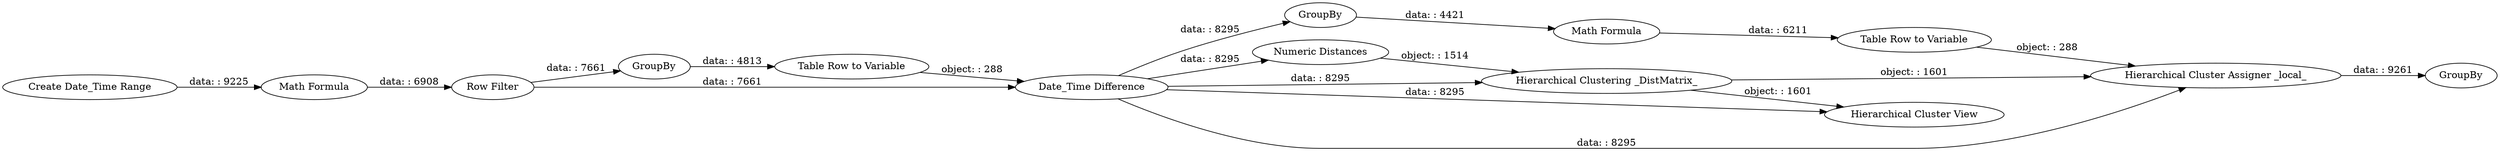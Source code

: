 digraph {
	"8678115167582109580_22" [label=GroupBy]
	"8678115167582109580_19" [label="Math Formula"]
	"8678115167582109580_18" [label=GroupBy]
	"8678115167582109580_15" [label="Hierarchical Clustering _DistMatrix_"]
	"8678115167582109580_8" [label="Numeric Distances"]
	"8678115167582109580_20" [label="Table Row to Variable"]
	"8678115167582109580_17" [label="Hierarchical Cluster Assigner _local_"]
	"8678115167582109580_9" [label=GroupBy]
	"8678115167582109580_5" [label="Date_Time Difference"]
	"8678115167582109580_2" [label="Math Formula"]
	"8678115167582109580_1" [label="Create Date_Time Range"]
	"8678115167582109580_3" [label="Row Filter"]
	"8678115167582109580_16" [label="Hierarchical Cluster View"]
	"8678115167582109580_10" [label="Table Row to Variable"]
	"8678115167582109580_19" -> "8678115167582109580_20" [label="data: : 6211"]
	"8678115167582109580_2" -> "8678115167582109580_3" [label="data: : 6908"]
	"8678115167582109580_8" -> "8678115167582109580_15" [label="object: : 1514"]
	"8678115167582109580_5" -> "8678115167582109580_17" [label="data: : 8295"]
	"8678115167582109580_15" -> "8678115167582109580_17" [label="object: : 1601"]
	"8678115167582109580_3" -> "8678115167582109580_5" [label="data: : 7661"]
	"8678115167582109580_17" -> "8678115167582109580_22" [label="data: : 9261"]
	"8678115167582109580_3" -> "8678115167582109580_9" [label="data: : 7661"]
	"8678115167582109580_18" -> "8678115167582109580_19" [label="data: : 4421"]
	"8678115167582109580_5" -> "8678115167582109580_16" [label="data: : 8295"]
	"8678115167582109580_5" -> "8678115167582109580_18" [label="data: : 8295"]
	"8678115167582109580_5" -> "8678115167582109580_15" [label="data: : 8295"]
	"8678115167582109580_1" -> "8678115167582109580_2" [label="data: : 9225"]
	"8678115167582109580_5" -> "8678115167582109580_8" [label="data: : 8295"]
	"8678115167582109580_9" -> "8678115167582109580_10" [label="data: : 4813"]
	"8678115167582109580_20" -> "8678115167582109580_17" [label="object: : 288"]
	"8678115167582109580_15" -> "8678115167582109580_16" [label="object: : 1601"]
	"8678115167582109580_10" -> "8678115167582109580_5" [label="object: : 288"]
	rankdir=LR
}
